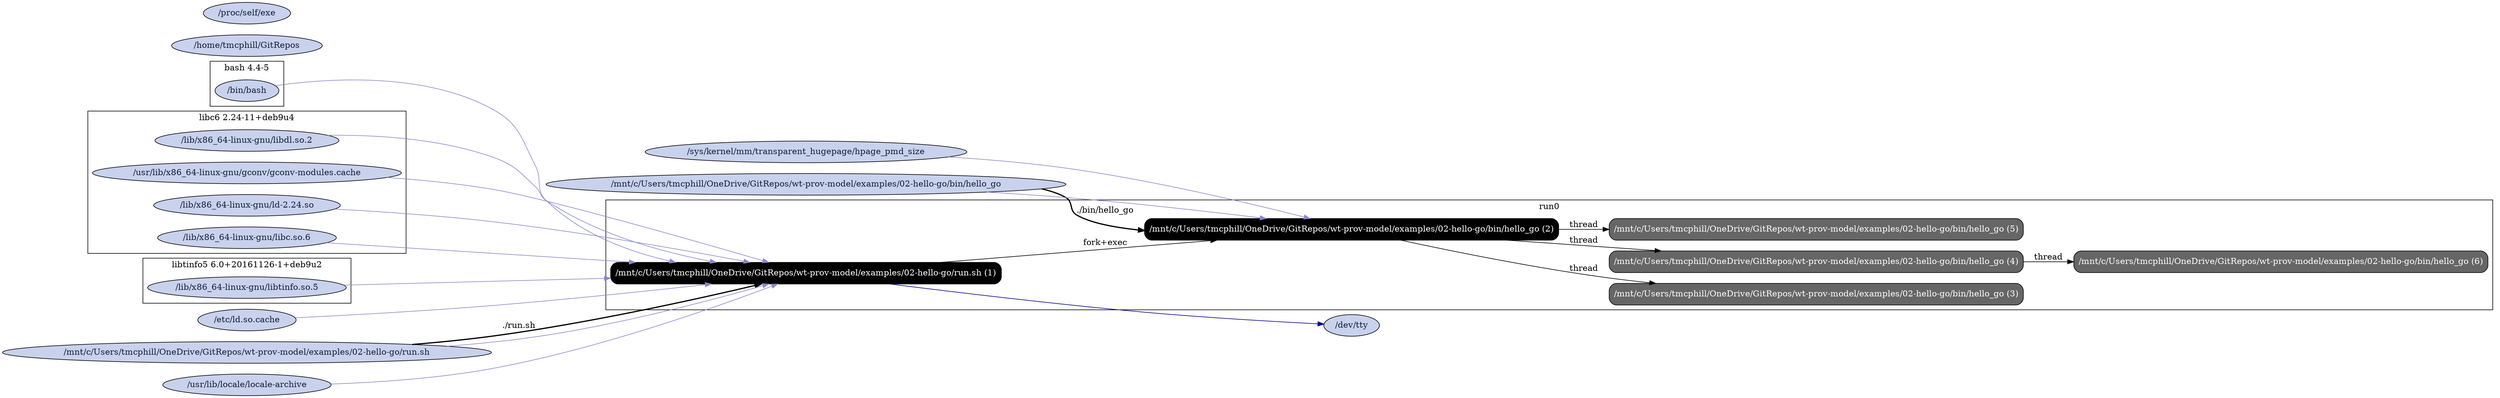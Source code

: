 digraph G {
    rankdir=LR;

    /* programs */
    node [shape=box fontcolor=white fillcolor=black style="filled,rounded"];
    subgraph cluster_run0 {
        label="run0";
        prog0 [label="/mnt/c/Users/tmcphill/OneDrive/GitRepos/wt-prov-model/examples/02-hello-go/run.sh (1)"];
        prog1 [label="/mnt/c/Users/tmcphill/OneDrive/GitRepos/wt-prov-model/examples/02-hello-go/bin/hello_go (2)"];
        prog0 -> prog1 [label="fork+exec"];
        prog2 [label="/mnt/c/Users/tmcphill/OneDrive/GitRepos/wt-prov-model/examples/02-hello-go/bin/hello_go (3)",fillcolor="#666666"];
        prog1 -> prog2 [label="thread"];
        prog3 [label="/mnt/c/Users/tmcphill/OneDrive/GitRepos/wt-prov-model/examples/02-hello-go/bin/hello_go (4)",fillcolor="#666666"];
        prog1 -> prog3 [label="thread"];
        prog4 [label="/mnt/c/Users/tmcphill/OneDrive/GitRepos/wt-prov-model/examples/02-hello-go/bin/hello_go (5)",fillcolor="#666666"];
        prog1 -> prog4 [label="thread"];
        prog5 [label="/mnt/c/Users/tmcphill/OneDrive/GitRepos/wt-prov-model/examples/02-hello-go/bin/hello_go (6)",fillcolor="#666666"];
        prog3 -> prog5 [label="thread"];
    }

    node [shape=ellipse fontcolor="#131C39" fillcolor="#C9D2ED"];

    /* system packages */
    subgraph cluster_pkg0 {
        label="bash 4.4-5";
        "/bin/bash";
    }
    subgraph cluster_pkg1 {
        label="libc6 2.24-11+deb9u4";
        "/lib/x86_64-linux-gnu/ld-2.24.so";
        "/lib/x86_64-linux-gnu/libc.so.6";
        "/lib/x86_64-linux-gnu/libdl.so.2";
        "/usr/lib/x86_64-linux-gnu/gconv/gconv-modules.cache";
    }
    subgraph cluster_pkg2 {
        label="libtinfo5 6.0+20161126-1+deb9u2";
        "/lib/x86_64-linux-gnu/libtinfo.so.5";
    }

    /* other files */
    "/dev/tty";
    "/etc/ld.so.cache";
    "/home/tmcphill/GitRepos";
    "/mnt/c/Users/tmcphill/OneDrive/GitRepos/wt-prov-model/examples/02-hello-go/bin/hello_go";
    "/mnt/c/Users/tmcphill/OneDrive/GitRepos/wt-prov-model/examples/02-hello-go/run.sh";
    "/proc/self/exe";
    "/sys/kernel/mm/transparent_hugepage/hpage_pmd_size";
    "/usr/lib/locale/locale-archive";

    "/mnt/c/Users/tmcphill/OneDrive/GitRepos/wt-prov-model/examples/02-hello-go/run.sh" -> prog0 [style=bold, label="./run.sh"];
    "/bin/bash" -> prog0 [color="#8888CC"];
    "/lib/x86_64-linux-gnu/ld-2.24.so" -> prog0 [color="#8888CC"];
    "/etc/ld.so.cache" -> prog0 [color="#8888CC"];
    "/lib/x86_64-linux-gnu/libtinfo.so.5" -> prog0 [color="#8888CC"];
    "/lib/x86_64-linux-gnu/libdl.so.2" -> prog0 [color="#8888CC"];
    "/lib/x86_64-linux-gnu/libc.so.6" -> prog0 [color="#8888CC"];
    prog0 -> "/dev/tty" [color="#000088"];
    "/usr/lib/locale/locale-archive" -> prog0 [color="#8888CC"];
    "/usr/lib/x86_64-linux-gnu/gconv/gconv-modules.cache" -> prog0 [color="#8888CC"];
    "/mnt/c/Users/tmcphill/OneDrive/GitRepos/wt-prov-model/examples/02-hello-go/run.sh" -> prog0 [color="#8888CC"];
    "/mnt/c/Users/tmcphill/OneDrive/GitRepos/wt-prov-model/examples/02-hello-go/bin/hello_go" -> prog1 [style=bold, label="./bin/hello_go"];
    "/mnt/c/Users/tmcphill/OneDrive/GitRepos/wt-prov-model/examples/02-hello-go/bin/hello_go" -> prog1 [color="#8888CC"];
    "/sys/kernel/mm/transparent_hugepage/hpage_pmd_size" -> prog1 [color="#8888CC"];
}
